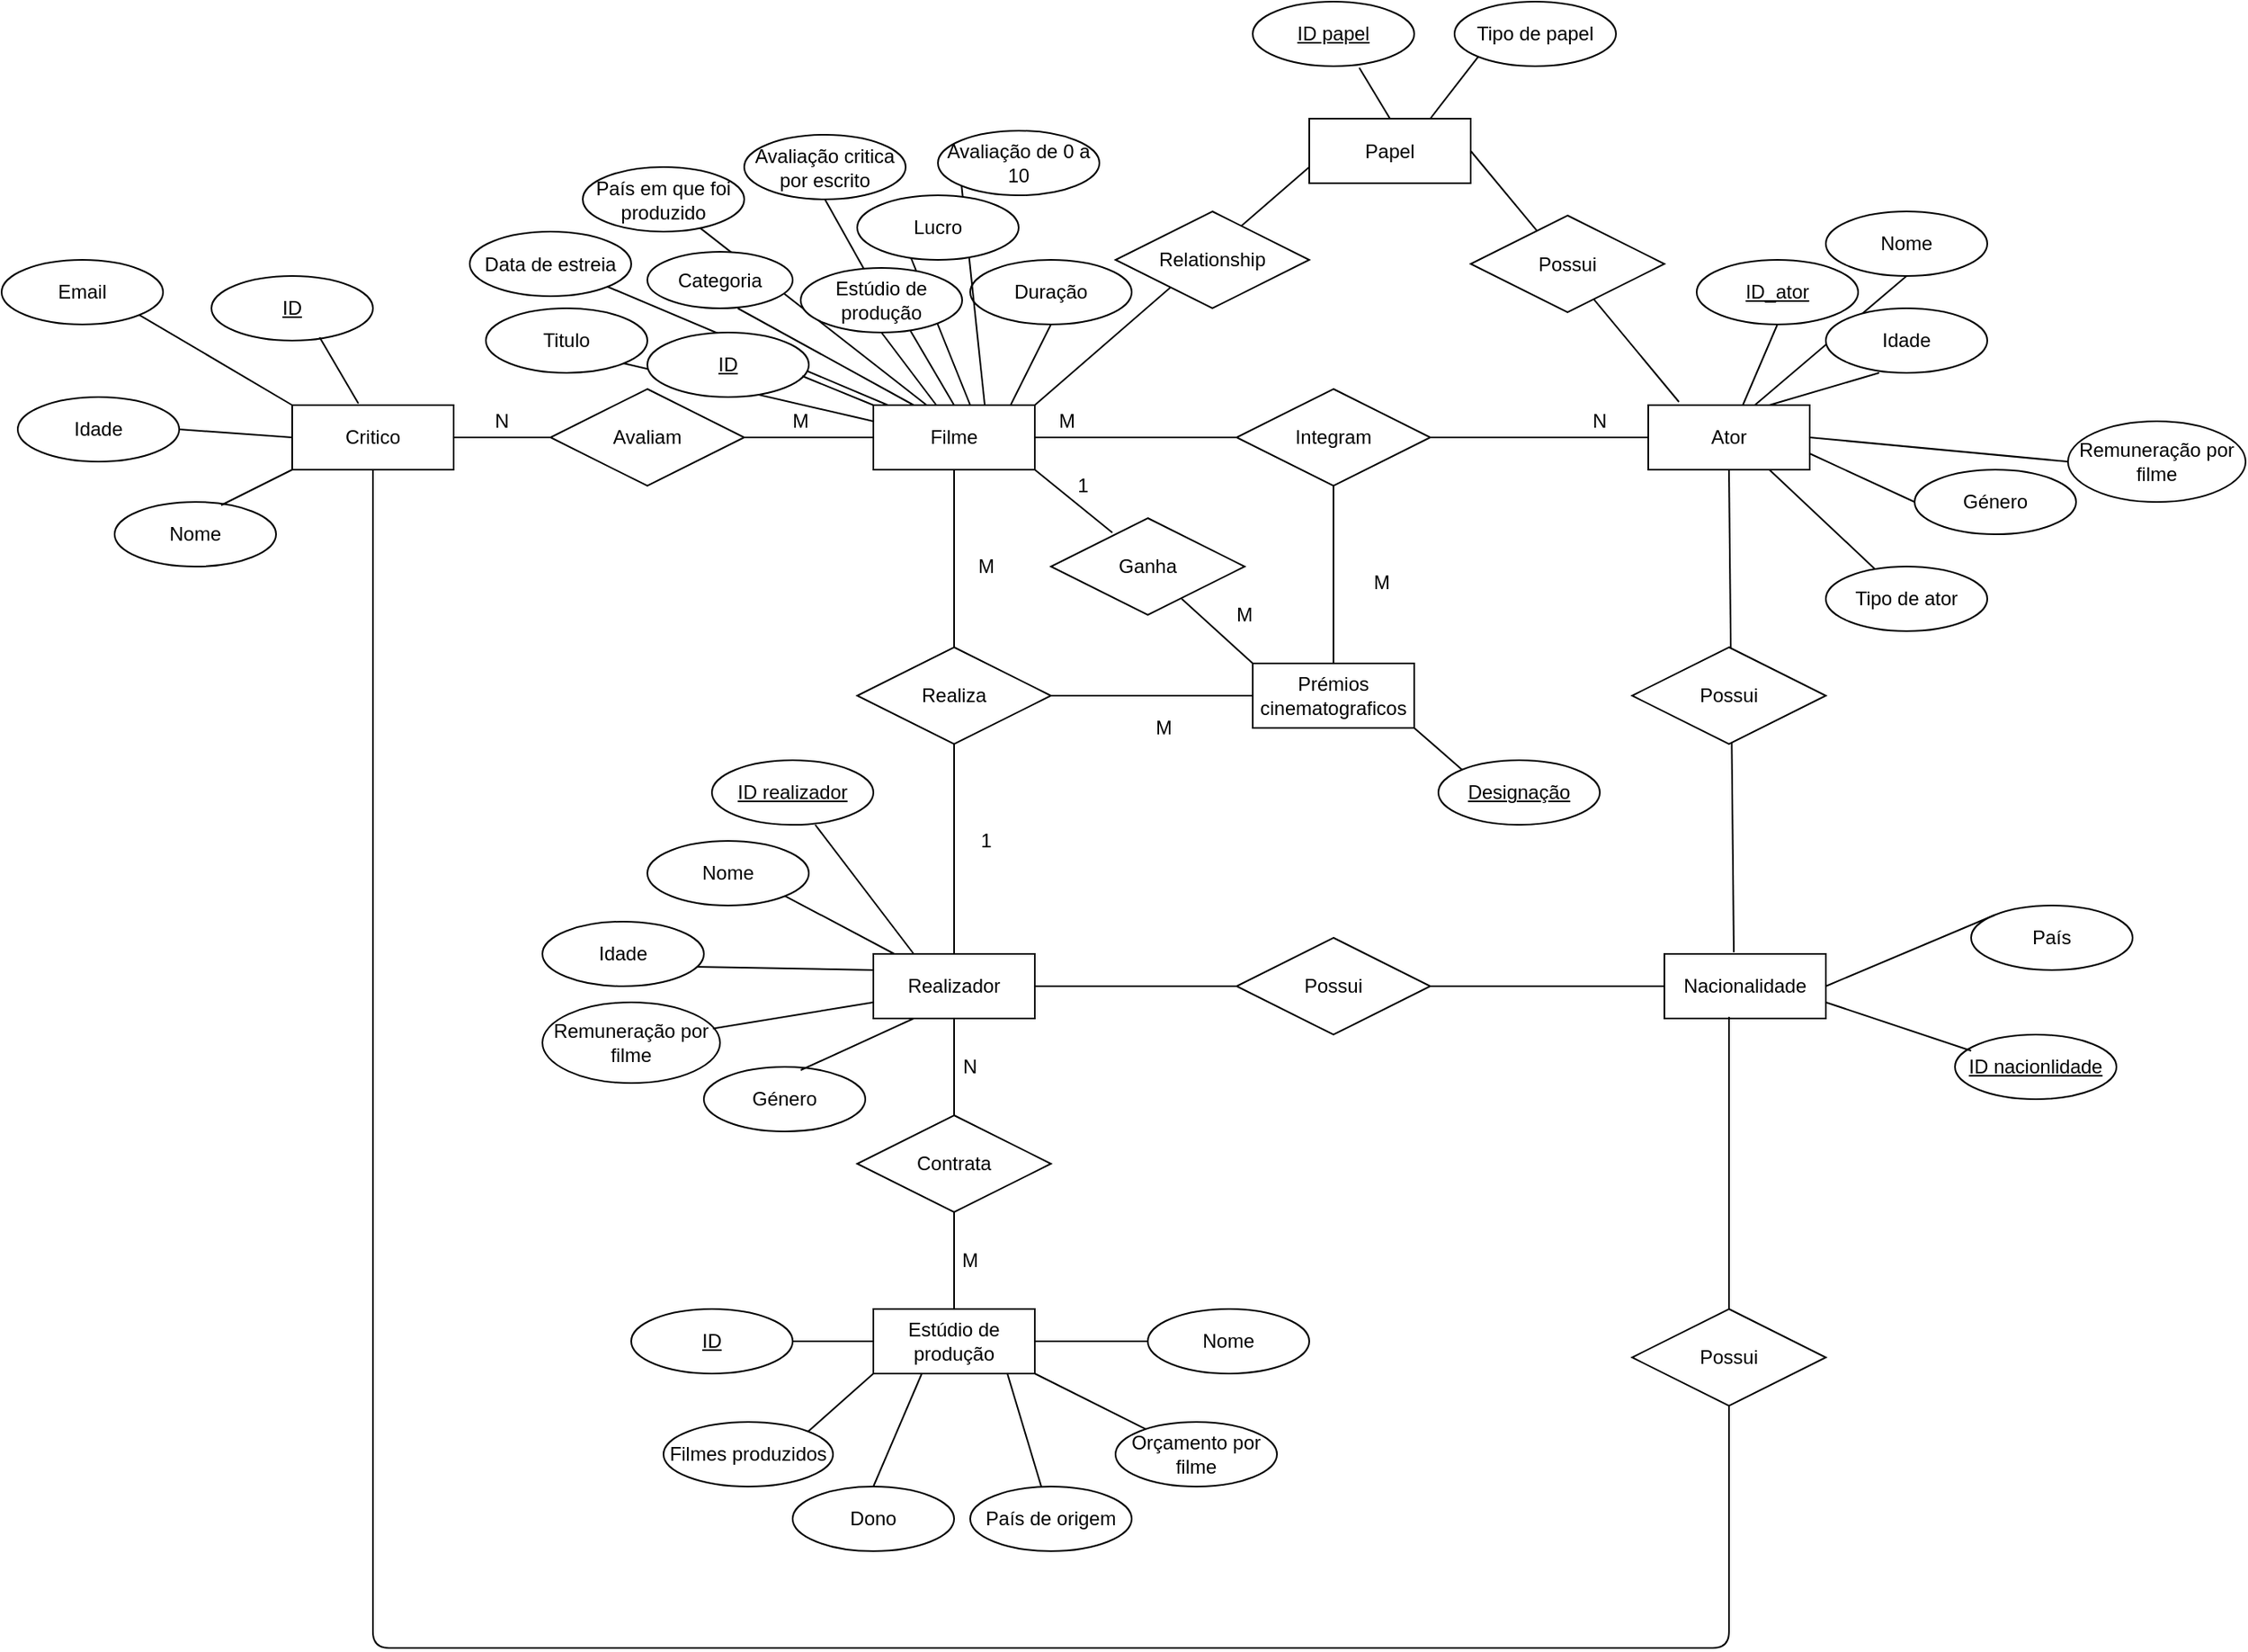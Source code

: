 <mxfile version="14.6.13" type="github">
  <diagram id="R2lEEEUBdFMjLlhIrx00" name="Page-1">
    <mxGraphModel dx="2272" dy="762" grid="1" gridSize="10" guides="1" tooltips="1" connect="1" arrows="1" fold="1" page="1" pageScale="1" pageWidth="850" pageHeight="1100" math="0" shadow="0" extFonts="Permanent Marker^https://fonts.googleapis.com/css?family=Permanent+Marker">
      <root>
        <mxCell id="0" />
        <mxCell id="1" parent="0" />
        <mxCell id="LeojJ_W3fskSIA1dzit3-1" value="Filme" style="whiteSpace=wrap;html=1;align=center;" parent="1" vertex="1">
          <mxGeometry x="420" y="260" width="100" height="40" as="geometry" />
        </mxCell>
        <mxCell id="LeojJ_W3fskSIA1dzit3-2" value="Estúdio de produção" style="whiteSpace=wrap;html=1;align=center;" parent="1" vertex="1">
          <mxGeometry x="420" y="820" width="100" height="40" as="geometry" />
        </mxCell>
        <mxCell id="LeojJ_W3fskSIA1dzit3-3" value="Realizador" style="whiteSpace=wrap;html=1;align=center;" parent="1" vertex="1">
          <mxGeometry x="420" y="600" width="100" height="40" as="geometry" />
        </mxCell>
        <mxCell id="LeojJ_W3fskSIA1dzit3-4" value="Ator" style="whiteSpace=wrap;html=1;align=center;" parent="1" vertex="1">
          <mxGeometry x="900" y="260" width="100" height="40" as="geometry" />
        </mxCell>
        <mxCell id="LeojJ_W3fskSIA1dzit3-5" value="" style="endArrow=none;html=1;exitX=0.33;exitY=0.95;exitDx=0;exitDy=0;startArrow=none;exitPerimeter=0;" parent="1" source="LeojJ_W3fskSIA1dzit3-20" edge="1">
          <mxGeometry width="50" height="50" relative="1" as="geometry">
            <mxPoint x="400" y="410" as="sourcePoint" />
            <mxPoint x="480" y="260" as="targetPoint" />
          </mxGeometry>
        </mxCell>
        <mxCell id="LeojJ_W3fskSIA1dzit3-8" value="" style="endArrow=none;html=1;" parent="1" source="LeojJ_W3fskSIA1dzit3-12" edge="1">
          <mxGeometry width="50" height="50" relative="1" as="geometry">
            <mxPoint x="400" y="410" as="sourcePoint" />
            <mxPoint x="453" y="260" as="targetPoint" />
          </mxGeometry>
        </mxCell>
        <mxCell id="LeojJ_W3fskSIA1dzit3-9" value="" style="endArrow=none;html=1;entryX=0;entryY=0.25;entryDx=0;entryDy=0;exitX=1;exitY=1;exitDx=0;exitDy=0;" parent="1" source="LeojJ_W3fskSIA1dzit3-13" target="LeojJ_W3fskSIA1dzit3-1" edge="1">
          <mxGeometry width="50" height="50" relative="1" as="geometry">
            <mxPoint x="350" y="100" as="sourcePoint" />
            <mxPoint x="450" y="360" as="targetPoint" />
          </mxGeometry>
        </mxCell>
        <mxCell id="LeojJ_W3fskSIA1dzit3-10" value="" style="endArrow=none;html=1;entryX=0.25;entryY=0;entryDx=0;entryDy=0;exitX=0.622;exitY=1;exitDx=0;exitDy=0;exitPerimeter=0;" parent="1" source="LeojJ_W3fskSIA1dzit3-14" target="LeojJ_W3fskSIA1dzit3-1" edge="1">
          <mxGeometry width="50" height="50" relative="1" as="geometry">
            <mxPoint x="374" y="150" as="sourcePoint" />
            <mxPoint x="330" y="260" as="targetPoint" />
          </mxGeometry>
        </mxCell>
        <mxCell id="LeojJ_W3fskSIA1dzit3-12" value="País em que foi produzido" style="ellipse;whiteSpace=wrap;html=1;align=center;" parent="1" vertex="1">
          <mxGeometry x="240" y="112.5" width="100" height="40" as="geometry" />
        </mxCell>
        <mxCell id="LeojJ_W3fskSIA1dzit3-13" value="Titulo" style="ellipse;whiteSpace=wrap;html=1;align=center;" parent="1" vertex="1">
          <mxGeometry x="180" y="200" width="100" height="40" as="geometry" />
        </mxCell>
        <mxCell id="LeojJ_W3fskSIA1dzit3-14" value="Categoria" style="ellipse;whiteSpace=wrap;html=1;align=center;" parent="1" vertex="1">
          <mxGeometry x="280" y="165" width="90" height="35" as="geometry" />
        </mxCell>
        <mxCell id="LeojJ_W3fskSIA1dzit3-15" value="Data de estreia" style="ellipse;whiteSpace=wrap;html=1;align=center;" parent="1" vertex="1">
          <mxGeometry x="170" y="152.5" width="100" height="40" as="geometry" />
        </mxCell>
        <mxCell id="LeojJ_W3fskSIA1dzit3-16" value="Critico" style="whiteSpace=wrap;html=1;align=center;" parent="1" vertex="1">
          <mxGeometry x="60" y="260" width="100" height="40" as="geometry" />
        </mxCell>
        <mxCell id="LeojJ_W3fskSIA1dzit3-23" value="Avaliação de 0 a 10" style="ellipse;whiteSpace=wrap;html=1;align=center;" parent="1" vertex="1">
          <mxGeometry x="460" y="90" width="100" height="40" as="geometry" />
        </mxCell>
        <mxCell id="LeojJ_W3fskSIA1dzit3-24" value="Avaliação critica por escrito" style="ellipse;whiteSpace=wrap;html=1;align=center;" parent="1" vertex="1">
          <mxGeometry x="340" y="92.5" width="100" height="40" as="geometry" />
        </mxCell>
        <mxCell id="LeojJ_W3fskSIA1dzit3-25" value="" style="endArrow=none;html=1;exitX=0.5;exitY=1;exitDx=0;exitDy=0;entryX=0.39;entryY=0;entryDx=0;entryDy=0;entryPerimeter=0;startArrow=none;" parent="1" source="LeojJ_W3fskSIA1dzit3-19" target="LeojJ_W3fskSIA1dzit3-1" edge="1">
          <mxGeometry width="50" height="50" relative="1" as="geometry">
            <mxPoint x="400" y="390" as="sourcePoint" />
            <mxPoint x="470" y="259" as="targetPoint" />
          </mxGeometry>
        </mxCell>
        <mxCell id="LeojJ_W3fskSIA1dzit3-35" value="" style="endArrow=none;html=1;entryX=0.5;entryY=1;entryDx=0;entryDy=0;exitX=0.5;exitY=0;exitDx=0;exitDy=0;startArrow=none;" parent="1" source="LeojJ_W3fskSIA1dzit3-36" target="LeojJ_W3fskSIA1dzit3-1" edge="1">
          <mxGeometry width="50" height="50" relative="1" as="geometry">
            <mxPoint x="400" y="370" as="sourcePoint" />
            <mxPoint x="450" y="320" as="targetPoint" />
          </mxGeometry>
        </mxCell>
        <mxCell id="LeojJ_W3fskSIA1dzit3-36" value="Realiza" style="shape=rhombus;perimeter=rhombusPerimeter;whiteSpace=wrap;html=1;align=center;" parent="1" vertex="1">
          <mxGeometry x="410" y="410" width="120" height="60" as="geometry" />
        </mxCell>
        <mxCell id="LeojJ_W3fskSIA1dzit3-37" value="" style="endArrow=none;html=1;entryX=0.5;entryY=1;entryDx=0;entryDy=0;exitX=0.5;exitY=0;exitDx=0;exitDy=0;" parent="1" source="LeojJ_W3fskSIA1dzit3-3" target="LeojJ_W3fskSIA1dzit3-36" edge="1">
          <mxGeometry width="50" height="50" relative="1" as="geometry">
            <mxPoint x="410" y="420" as="sourcePoint" />
            <mxPoint x="410" y="300" as="targetPoint" />
          </mxGeometry>
        </mxCell>
        <mxCell id="LeojJ_W3fskSIA1dzit3-38" value="" style="endArrow=none;html=1;entryX=1;entryY=0.5;entryDx=0;entryDy=0;exitX=0;exitY=0.5;exitDx=0;exitDy=0;startArrow=none;" parent="1" source="LeojJ_W3fskSIA1dzit3-39" target="LeojJ_W3fskSIA1dzit3-1" edge="1">
          <mxGeometry width="50" height="50" relative="1" as="geometry">
            <mxPoint x="400" y="370" as="sourcePoint" />
            <mxPoint x="450" y="320" as="targetPoint" />
          </mxGeometry>
        </mxCell>
        <mxCell id="LeojJ_W3fskSIA1dzit3-39" value="Integram" style="shape=rhombus;perimeter=rhombusPerimeter;whiteSpace=wrap;html=1;align=center;" parent="1" vertex="1">
          <mxGeometry x="645" y="250" width="120" height="60" as="geometry" />
        </mxCell>
        <mxCell id="LeojJ_W3fskSIA1dzit3-40" value="" style="endArrow=none;html=1;entryX=1;entryY=0.5;entryDx=0;entryDy=0;exitX=0;exitY=0.5;exitDx=0;exitDy=0;" parent="1" source="LeojJ_W3fskSIA1dzit3-4" target="LeojJ_W3fskSIA1dzit3-39" edge="1">
          <mxGeometry width="50" height="50" relative="1" as="geometry">
            <mxPoint x="680" y="280" as="sourcePoint" />
            <mxPoint x="460" y="280" as="targetPoint" />
          </mxGeometry>
        </mxCell>
        <mxCell id="LeojJ_W3fskSIA1dzit3-42" value="Duração" style="ellipse;whiteSpace=wrap;html=1;align=center;" parent="1" vertex="1">
          <mxGeometry x="480" y="170" width="100" height="40" as="geometry" />
        </mxCell>
        <mxCell id="LeojJ_W3fskSIA1dzit3-43" value="" style="endArrow=none;html=1;entryX=0.85;entryY=0;entryDx=0;entryDy=0;exitX=0.5;exitY=1;exitDx=0;exitDy=0;entryPerimeter=0;" parent="1" source="LeojJ_W3fskSIA1dzit3-42" target="LeojJ_W3fskSIA1dzit3-1" edge="1">
          <mxGeometry width="50" height="50" relative="1" as="geometry">
            <mxPoint x="556" y="230" as="sourcePoint" />
            <mxPoint x="520" y="270" as="targetPoint" />
          </mxGeometry>
        </mxCell>
        <mxCell id="LeojJ_W3fskSIA1dzit3-44" value="" style="endArrow=none;html=1;entryX=0.5;entryY=1;entryDx=0;entryDy=0;exitX=0.5;exitY=0;exitDx=0;exitDy=0;startArrow=none;" parent="1" source="LeojJ_W3fskSIA1dzit3-45" target="LeojJ_W3fskSIA1dzit3-3" edge="1">
          <mxGeometry width="50" height="50" relative="1" as="geometry">
            <mxPoint x="400" y="370" as="sourcePoint" />
            <mxPoint x="450" y="320" as="targetPoint" />
          </mxGeometry>
        </mxCell>
        <mxCell id="LeojJ_W3fskSIA1dzit3-45" value="Contrata" style="shape=rhombus;perimeter=rhombusPerimeter;whiteSpace=wrap;html=1;align=center;" parent="1" vertex="1">
          <mxGeometry x="410" y="700" width="120" height="60" as="geometry" />
        </mxCell>
        <mxCell id="LeojJ_W3fskSIA1dzit3-46" value="" style="endArrow=none;html=1;entryX=0.5;entryY=1;entryDx=0;entryDy=0;exitX=0.5;exitY=0;exitDx=0;exitDy=0;" parent="1" source="LeojJ_W3fskSIA1dzit3-2" target="LeojJ_W3fskSIA1dzit3-45" edge="1">
          <mxGeometry width="50" height="50" relative="1" as="geometry">
            <mxPoint x="370" y="600" as="sourcePoint" />
            <mxPoint x="370" y="480" as="targetPoint" />
          </mxGeometry>
        </mxCell>
        <mxCell id="LeojJ_W3fskSIA1dzit3-50" value="" style="endArrow=none;html=1;entryX=1;entryY=0.75;entryDx=0;entryDy=0;exitX=0;exitY=0.5;exitDx=0;exitDy=0;entryPerimeter=0;" parent="1" source="LeojJ_W3fskSIA1dzit3-57" target="LeojJ_W3fskSIA1dzit3-4" edge="1">
          <mxGeometry width="50" height="50" relative="1" as="geometry">
            <mxPoint x="400" y="370" as="sourcePoint" />
            <mxPoint x="450" y="320" as="targetPoint" />
          </mxGeometry>
        </mxCell>
        <mxCell id="LeojJ_W3fskSIA1dzit3-52" value="" style="endArrow=none;html=1;entryX=1;entryY=0.5;entryDx=0;entryDy=0;exitX=0;exitY=0.5;exitDx=0;exitDy=0;" parent="1" source="LeojJ_W3fskSIA1dzit3-58" target="LeojJ_W3fskSIA1dzit3-4" edge="1">
          <mxGeometry width="50" height="50" relative="1" as="geometry">
            <mxPoint x="400" y="370" as="sourcePoint" />
            <mxPoint x="450" y="320" as="targetPoint" />
          </mxGeometry>
        </mxCell>
        <mxCell id="LeojJ_W3fskSIA1dzit3-55" value="" style="endArrow=none;html=1;entryX=0.75;entryY=0;entryDx=0;entryDy=0;exitX=0.33;exitY=1;exitDx=0;exitDy=0;exitPerimeter=0;" parent="1" source="LeojJ_W3fskSIA1dzit3-61" target="LeojJ_W3fskSIA1dzit3-4" edge="1">
          <mxGeometry width="50" height="50" relative="1" as="geometry">
            <mxPoint x="400" y="370" as="sourcePoint" />
            <mxPoint x="450" y="320" as="targetPoint" />
          </mxGeometry>
        </mxCell>
        <mxCell id="LeojJ_W3fskSIA1dzit3-56" value="" style="endArrow=none;html=1;exitX=0.5;exitY=1;exitDx=0;exitDy=0;" parent="1" source="LeojJ_W3fskSIA1dzit3-62" edge="1">
          <mxGeometry width="50" height="50" relative="1" as="geometry">
            <mxPoint x="670" y="190" as="sourcePoint" />
            <mxPoint x="966" y="260" as="targetPoint" />
          </mxGeometry>
        </mxCell>
        <mxCell id="LeojJ_W3fskSIA1dzit3-57" value="Género" style="ellipse;whiteSpace=wrap;html=1;align=center;" parent="1" vertex="1">
          <mxGeometry x="1065" y="300" width="100" height="40" as="geometry" />
        </mxCell>
        <mxCell id="LeojJ_W3fskSIA1dzit3-58" value="Remuneração por filme" style="ellipse;whiteSpace=wrap;html=1;align=center;" parent="1" vertex="1">
          <mxGeometry x="1160" y="270" width="110" height="50" as="geometry" />
        </mxCell>
        <mxCell id="LeojJ_W3fskSIA1dzit3-61" value="Idade" style="ellipse;whiteSpace=wrap;html=1;align=center;" parent="1" vertex="1">
          <mxGeometry x="1010" y="200" width="100" height="40" as="geometry" />
        </mxCell>
        <mxCell id="LeojJ_W3fskSIA1dzit3-62" value="Nome" style="ellipse;whiteSpace=wrap;html=1;align=center;" parent="1" vertex="1">
          <mxGeometry x="1010" y="140" width="100" height="40" as="geometry" />
        </mxCell>
        <mxCell id="LeojJ_W3fskSIA1dzit3-70" value="" style="endArrow=none;html=1;entryX=0;entryY=0.5;entryDx=0;entryDy=0;startArrow=none;" parent="1" source="LeojJ_W3fskSIA1dzit3-108" target="LeojJ_W3fskSIA1dzit3-1" edge="1">
          <mxGeometry width="50" height="50" relative="1" as="geometry">
            <mxPoint x="160" y="280" as="sourcePoint" />
            <mxPoint x="420" y="300" as="targetPoint" />
          </mxGeometry>
        </mxCell>
        <mxCell id="LeojJ_W3fskSIA1dzit3-78" value="" style="endArrow=none;html=1;entryX=0;entryY=0.5;entryDx=0;entryDy=0;exitX=1;exitY=0.5;exitDx=0;exitDy=0;" parent="1" source="LeojJ_W3fskSIA1dzit3-83" target="LeojJ_W3fskSIA1dzit3-16" edge="1">
          <mxGeometry width="50" height="50" relative="1" as="geometry">
            <mxPoint x="700" y="630" as="sourcePoint" />
            <mxPoint x="410" y="400" as="targetPoint" />
          </mxGeometry>
        </mxCell>
        <mxCell id="LeojJ_W3fskSIA1dzit3-83" value="Idade" style="ellipse;whiteSpace=wrap;html=1;align=center;" parent="1" vertex="1">
          <mxGeometry x="-110" y="255" width="100" height="40" as="geometry" />
        </mxCell>
        <mxCell id="LeojJ_W3fskSIA1dzit3-84" value="Nome" style="ellipse;whiteSpace=wrap;html=1;align=center;" parent="1" vertex="1">
          <mxGeometry x="-50" y="320" width="100" height="40" as="geometry" />
        </mxCell>
        <mxCell id="LeojJ_W3fskSIA1dzit3-93" value="Prémios cinematograficos" style="whiteSpace=wrap;html=1;align=center;" parent="1" vertex="1">
          <mxGeometry x="655" y="420" width="100" height="40" as="geometry" />
        </mxCell>
        <mxCell id="LeojJ_W3fskSIA1dzit3-95" value="" style="endArrow=none;html=1;entryX=0;entryY=1;entryDx=0;entryDy=0;exitX=0.66;exitY=0.05;exitDx=0;exitDy=0;exitPerimeter=0;" parent="1" source="LeojJ_W3fskSIA1dzit3-84" target="LeojJ_W3fskSIA1dzit3-16" edge="1">
          <mxGeometry width="50" height="50" relative="1" as="geometry">
            <mxPoint x="540" y="650" as="sourcePoint" />
            <mxPoint x="590" y="600" as="targetPoint" />
          </mxGeometry>
        </mxCell>
        <mxCell id="LeojJ_W3fskSIA1dzit3-96" style="edgeStyle=orthogonalEdgeStyle;rounded=0;orthogonalLoop=1;jettySize=auto;html=1;exitX=0.5;exitY=1;exitDx=0;exitDy=0;" parent="1" source="LeojJ_W3fskSIA1dzit3-93" target="LeojJ_W3fskSIA1dzit3-93" edge="1">
          <mxGeometry relative="1" as="geometry" />
        </mxCell>
        <mxCell id="LeojJ_W3fskSIA1dzit3-98" value="" style="endArrow=none;html=1;entryX=1;entryY=1;entryDx=0;entryDy=0;exitX=0.317;exitY=0.15;exitDx=0;exitDy=0;startArrow=none;exitPerimeter=0;" parent="1" source="LeojJ_W3fskSIA1dzit3-101" target="LeojJ_W3fskSIA1dzit3-1" edge="1">
          <mxGeometry width="50" height="50" relative="1" as="geometry">
            <mxPoint x="540" y="650" as="sourcePoint" />
            <mxPoint x="590" y="600" as="targetPoint" />
          </mxGeometry>
        </mxCell>
        <mxCell id="LeojJ_W3fskSIA1dzit3-99" value="" style="endArrow=none;html=1;entryX=1;entryY=0.5;entryDx=0;entryDy=0;exitX=0;exitY=0.5;exitDx=0;exitDy=0;" parent="1" source="LeojJ_W3fskSIA1dzit3-93" target="LeojJ_W3fskSIA1dzit3-36" edge="1">
          <mxGeometry width="50" height="50" relative="1" as="geometry">
            <mxPoint x="540" y="650" as="sourcePoint" />
            <mxPoint x="590" y="600" as="targetPoint" />
          </mxGeometry>
        </mxCell>
        <mxCell id="LeojJ_W3fskSIA1dzit3-107" value="" style="endArrow=none;html=1;entryX=1;entryY=1;entryDx=0;entryDy=0;exitX=0;exitY=0;exitDx=0;exitDy=0;" parent="1" source="LeojJ_W3fskSIA1dzit3-111" target="LeojJ_W3fskSIA1dzit3-93" edge="1">
          <mxGeometry width="50" height="50" relative="1" as="geometry">
            <mxPoint x="540" y="650" as="sourcePoint" />
            <mxPoint x="590" y="600" as="targetPoint" />
          </mxGeometry>
        </mxCell>
        <mxCell id="LeojJ_W3fskSIA1dzit3-111" value="&lt;u&gt;Designação&lt;/u&gt;" style="ellipse;whiteSpace=wrap;html=1;align=center;" parent="1" vertex="1">
          <mxGeometry x="770" y="480" width="100" height="40" as="geometry" />
        </mxCell>
        <mxCell id="LeojJ_W3fskSIA1dzit3-112" value="" style="endArrow=none;html=1;exitX=0.5;exitY=0;exitDx=0;exitDy=0;entryX=0.3;entryY=1;entryDx=0;entryDy=0;entryPerimeter=0;" parent="1" source="LeojJ_W3fskSIA1dzit3-115" target="LeojJ_W3fskSIA1dzit3-2" edge="1">
          <mxGeometry width="50" height="50" relative="1" as="geometry">
            <mxPoint x="540" y="750" as="sourcePoint" />
            <mxPoint x="590" y="700" as="targetPoint" />
          </mxGeometry>
        </mxCell>
        <mxCell id="LeojJ_W3fskSIA1dzit3-113" value="" style="endArrow=none;html=1;exitX=0.83;exitY=1;exitDx=0;exitDy=0;exitPerimeter=0;" parent="1" source="LeojJ_W3fskSIA1dzit3-2" target="LeojJ_W3fskSIA1dzit3-114" edge="1">
          <mxGeometry width="50" height="50" relative="1" as="geometry">
            <mxPoint x="540" y="750" as="sourcePoint" />
            <mxPoint x="590" y="700" as="targetPoint" />
          </mxGeometry>
        </mxCell>
        <mxCell id="LeojJ_W3fskSIA1dzit3-114" value="País de origem" style="ellipse;whiteSpace=wrap;html=1;align=center;" parent="1" vertex="1">
          <mxGeometry x="480" y="930" width="100" height="40" as="geometry" />
        </mxCell>
        <mxCell id="LeojJ_W3fskSIA1dzit3-115" value="Dono" style="ellipse;whiteSpace=wrap;html=1;align=center;" parent="1" vertex="1">
          <mxGeometry x="370" y="930" width="100" height="40" as="geometry" />
        </mxCell>
        <mxCell id="LeojJ_W3fskSIA1dzit3-117" value="Orçamento por filme" style="ellipse;whiteSpace=wrap;html=1;align=center;" parent="1" vertex="1">
          <mxGeometry x="570" y="890" width="100" height="40" as="geometry" />
        </mxCell>
        <mxCell id="LeojJ_W3fskSIA1dzit3-118" value="" style="endArrow=none;html=1;exitX=1;exitY=1;exitDx=0;exitDy=0;" parent="1" source="LeojJ_W3fskSIA1dzit3-2" target="LeojJ_W3fskSIA1dzit3-117" edge="1">
          <mxGeometry width="50" height="50" relative="1" as="geometry">
            <mxPoint x="540" y="750" as="sourcePoint" />
            <mxPoint x="590" y="830" as="targetPoint" />
          </mxGeometry>
        </mxCell>
        <mxCell id="LeojJ_W3fskSIA1dzit3-120" value="" style="endArrow=none;html=1;exitX=1;exitY=0.5;exitDx=0;exitDy=0;" parent="1" source="LeojJ_W3fskSIA1dzit3-2" target="LeojJ_W3fskSIA1dzit3-121" edge="1">
          <mxGeometry width="50" height="50" relative="1" as="geometry">
            <mxPoint x="540" y="640" as="sourcePoint" />
            <mxPoint x="590" y="590" as="targetPoint" />
          </mxGeometry>
        </mxCell>
        <mxCell id="LeojJ_W3fskSIA1dzit3-121" value="Nome" style="ellipse;whiteSpace=wrap;html=1;align=center;" parent="1" vertex="1">
          <mxGeometry x="590" y="820" width="100" height="40" as="geometry" />
        </mxCell>
        <mxCell id="LeojJ_W3fskSIA1dzit3-122" value="Filmes produzidos" style="ellipse;whiteSpace=wrap;html=1;align=center;" parent="1" vertex="1">
          <mxGeometry x="290" y="890" width="105" height="40" as="geometry" />
        </mxCell>
        <mxCell id="LeojJ_W3fskSIA1dzit3-123" value="" style="endArrow=none;html=1;entryX=0;entryY=1;entryDx=0;entryDy=0;exitX=1;exitY=0;exitDx=0;exitDy=0;" parent="1" source="LeojJ_W3fskSIA1dzit3-122" target="LeojJ_W3fskSIA1dzit3-2" edge="1">
          <mxGeometry width="50" height="50" relative="1" as="geometry">
            <mxPoint x="540" y="640" as="sourcePoint" />
            <mxPoint x="590" y="590" as="targetPoint" />
          </mxGeometry>
        </mxCell>
        <mxCell id="LeojJ_W3fskSIA1dzit3-125" value="Género" style="ellipse;whiteSpace=wrap;html=1;align=center;" parent="1" vertex="1">
          <mxGeometry x="315" y="670" width="100" height="40" as="geometry" />
        </mxCell>
        <mxCell id="LeojJ_W3fskSIA1dzit3-126" value="Remuneração por filme" style="ellipse;whiteSpace=wrap;html=1;align=center;" parent="1" vertex="1">
          <mxGeometry x="215" y="630" width="110" height="50" as="geometry" />
        </mxCell>
        <mxCell id="LeojJ_W3fskSIA1dzit3-128" value="Idade" style="ellipse;whiteSpace=wrap;html=1;align=center;" parent="1" vertex="1">
          <mxGeometry x="215" y="580" width="100" height="40" as="geometry" />
        </mxCell>
        <mxCell id="LeojJ_W3fskSIA1dzit3-129" value="Nome" style="ellipse;whiteSpace=wrap;html=1;align=center;" parent="1" vertex="1">
          <mxGeometry x="280" y="530" width="100" height="40" as="geometry" />
        </mxCell>
        <mxCell id="LeojJ_W3fskSIA1dzit3-130" value="" style="endArrow=none;html=1;entryX=0.25;entryY=1;entryDx=0;entryDy=0;exitX=0.6;exitY=0.05;exitDx=0;exitDy=0;exitPerimeter=0;" parent="1" source="LeojJ_W3fskSIA1dzit3-125" target="LeojJ_W3fskSIA1dzit3-3" edge="1">
          <mxGeometry width="50" height="50" relative="1" as="geometry">
            <mxPoint x="540" y="630" as="sourcePoint" />
            <mxPoint x="590" y="580" as="targetPoint" />
          </mxGeometry>
        </mxCell>
        <mxCell id="LeojJ_W3fskSIA1dzit3-131" value="" style="endArrow=none;html=1;entryX=0;entryY=0.75;entryDx=0;entryDy=0;exitX=0.96;exitY=0.325;exitDx=0;exitDy=0;exitPerimeter=0;" parent="1" source="LeojJ_W3fskSIA1dzit3-126" target="LeojJ_W3fskSIA1dzit3-3" edge="1">
          <mxGeometry width="50" height="50" relative="1" as="geometry">
            <mxPoint x="340" y="640" as="sourcePoint" />
            <mxPoint x="590" y="580" as="targetPoint" />
          </mxGeometry>
        </mxCell>
        <mxCell id="LeojJ_W3fskSIA1dzit3-133" value="" style="endArrow=none;html=1;entryX=0.96;entryY=0.7;entryDx=0;entryDy=0;exitX=0;exitY=0.25;exitDx=0;exitDy=0;entryPerimeter=0;" parent="1" source="LeojJ_W3fskSIA1dzit3-3" target="LeojJ_W3fskSIA1dzit3-128" edge="1">
          <mxGeometry width="50" height="50" relative="1" as="geometry">
            <mxPoint x="540" y="630" as="sourcePoint" />
            <mxPoint x="590" y="580" as="targetPoint" />
          </mxGeometry>
        </mxCell>
        <mxCell id="LeojJ_W3fskSIA1dzit3-134" value="" style="endArrow=none;html=1;entryX=1;entryY=1;entryDx=0;entryDy=0;exitX=0.13;exitY=0;exitDx=0;exitDy=0;exitPerimeter=0;" parent="1" source="LeojJ_W3fskSIA1dzit3-3" target="LeojJ_W3fskSIA1dzit3-129" edge="1">
          <mxGeometry width="50" height="50" relative="1" as="geometry">
            <mxPoint x="540" y="630" as="sourcePoint" />
            <mxPoint x="590" y="580" as="targetPoint" />
          </mxGeometry>
        </mxCell>
        <mxCell id="LeojJ_W3fskSIA1dzit3-135" value="" style="endArrow=none;html=1;exitX=1;exitY=1;exitDx=0;exitDy=0;" parent="1" source="LeojJ_W3fskSIA1dzit3-15" edge="1">
          <mxGeometry width="50" height="50" relative="1" as="geometry">
            <mxPoint x="260" y="180" as="sourcePoint" />
            <mxPoint x="429" y="260" as="targetPoint" />
          </mxGeometry>
        </mxCell>
        <mxCell id="LeojJ_W3fskSIA1dzit3-108" value="Avaliam" style="shape=rhombus;perimeter=rhombusPerimeter;whiteSpace=wrap;html=1;align=center;" parent="1" vertex="1">
          <mxGeometry x="220" y="250" width="120" height="60" as="geometry" />
        </mxCell>
        <mxCell id="LeojJ_W3fskSIA1dzit3-137" value="" style="endArrow=none;html=1;entryX=0;entryY=0.5;entryDx=0;entryDy=0;" parent="1" target="LeojJ_W3fskSIA1dzit3-108" edge="1">
          <mxGeometry width="50" height="50" relative="1" as="geometry">
            <mxPoint x="160" y="280" as="sourcePoint" />
            <mxPoint x="420" y="280" as="targetPoint" />
          </mxGeometry>
        </mxCell>
        <mxCell id="LeojJ_W3fskSIA1dzit3-138" value="1" style="text;html=1;strokeColor=none;fillColor=none;align=center;verticalAlign=middle;whiteSpace=wrap;rounded=0;" parent="1" vertex="1">
          <mxGeometry x="470" y="520" width="40" height="20" as="geometry" />
        </mxCell>
        <mxCell id="LeojJ_W3fskSIA1dzit3-139" value="M" style="text;html=1;strokeColor=none;fillColor=none;align=center;verticalAlign=middle;whiteSpace=wrap;rounded=0;" parent="1" vertex="1">
          <mxGeometry x="470" y="350" width="40" height="20" as="geometry" />
        </mxCell>
        <mxCell id="LeojJ_W3fskSIA1dzit3-140" value="M" style="text;html=1;strokeColor=none;fillColor=none;align=center;verticalAlign=middle;whiteSpace=wrap;rounded=0;" parent="1" vertex="1">
          <mxGeometry x="580" y="450" width="40" height="20" as="geometry" />
        </mxCell>
        <mxCell id="LeojJ_W3fskSIA1dzit3-142" value="M" style="text;html=1;strokeColor=none;fillColor=none;align=center;verticalAlign=middle;whiteSpace=wrap;rounded=0;" parent="1" vertex="1">
          <mxGeometry x="630" y="380" width="40" height="20" as="geometry" />
        </mxCell>
        <mxCell id="LeojJ_W3fskSIA1dzit3-143" value="M" style="text;html=1;strokeColor=none;fillColor=none;align=center;verticalAlign=middle;whiteSpace=wrap;rounded=0;" parent="1" vertex="1">
          <mxGeometry x="460" y="780" width="40" height="20" as="geometry" />
        </mxCell>
        <mxCell id="LeojJ_W3fskSIA1dzit3-144" value="M" style="text;html=1;strokeColor=none;fillColor=none;align=center;verticalAlign=middle;whiteSpace=wrap;rounded=0;" parent="1" vertex="1">
          <mxGeometry x="520" y="260" width="40" height="20" as="geometry" />
        </mxCell>
        <mxCell id="LeojJ_W3fskSIA1dzit3-146" value="N" style="text;html=1;strokeColor=none;fillColor=none;align=center;verticalAlign=middle;whiteSpace=wrap;rounded=0;" parent="1" vertex="1">
          <mxGeometry x="850" y="260" width="40" height="20" as="geometry" />
        </mxCell>
        <mxCell id="LeojJ_W3fskSIA1dzit3-148" value="N" style="text;html=1;strokeColor=none;fillColor=none;align=center;verticalAlign=middle;whiteSpace=wrap;rounded=0;" parent="1" vertex="1">
          <mxGeometry x="460" y="660" width="40" height="20" as="geometry" />
        </mxCell>
        <mxCell id="LeojJ_W3fskSIA1dzit3-152" value="M" style="text;html=1;strokeColor=none;fillColor=none;align=center;verticalAlign=middle;whiteSpace=wrap;rounded=0;" parent="1" vertex="1">
          <mxGeometry x="355" y="260" width="40" height="20" as="geometry" />
        </mxCell>
        <mxCell id="LeojJ_W3fskSIA1dzit3-154" value="M" style="text;html=1;strokeColor=none;fillColor=none;align=center;verticalAlign=middle;whiteSpace=wrap;rounded=0;" parent="1" vertex="1">
          <mxGeometry x="715" y="360" width="40" height="20" as="geometry" />
        </mxCell>
        <mxCell id="LeojJ_W3fskSIA1dzit3-156" value="N" style="text;html=1;strokeColor=none;fillColor=none;align=center;verticalAlign=middle;whiteSpace=wrap;rounded=0;" parent="1" vertex="1">
          <mxGeometry x="170" y="260" width="40" height="20" as="geometry" />
        </mxCell>
        <mxCell id="LeojJ_W3fskSIA1dzit3-157" value="1" style="text;html=1;strokeColor=none;fillColor=none;align=center;verticalAlign=middle;whiteSpace=wrap;rounded=0;" parent="1" vertex="1">
          <mxGeometry x="530" y="300" width="40" height="20" as="geometry" />
        </mxCell>
        <mxCell id="LeojJ_W3fskSIA1dzit3-158" style="edgeStyle=orthogonalEdgeStyle;rounded=0;orthogonalLoop=1;jettySize=auto;html=1;exitX=0.5;exitY=1;exitDx=0;exitDy=0;" parent="1" source="LeojJ_W3fskSIA1dzit3-143" target="LeojJ_W3fskSIA1dzit3-143" edge="1">
          <mxGeometry relative="1" as="geometry" />
        </mxCell>
        <mxCell id="LeojJ_W3fskSIA1dzit3-159" value="Email" style="ellipse;whiteSpace=wrap;html=1;align=center;" parent="1" vertex="1">
          <mxGeometry x="-120" y="170" width="100" height="40" as="geometry" />
        </mxCell>
        <mxCell id="LeojJ_W3fskSIA1dzit3-160" value="" style="endArrow=none;html=1;entryX=1;entryY=1;entryDx=0;entryDy=0;exitX=0;exitY=0;exitDx=0;exitDy=0;" parent="1" source="LeojJ_W3fskSIA1dzit3-16" target="LeojJ_W3fskSIA1dzit3-159" edge="1">
          <mxGeometry width="50" height="50" relative="1" as="geometry">
            <mxPoint x="540" y="420" as="sourcePoint" />
            <mxPoint x="590" y="370" as="targetPoint" />
          </mxGeometry>
        </mxCell>
        <mxCell id="LeojJ_W3fskSIA1dzit3-161" value="" style="endArrow=none;html=1;exitX=0.5;exitY=1;exitDx=0;exitDy=0;" parent="1" source="LeojJ_W3fskSIA1dzit3-162" target="LeojJ_W3fskSIA1dzit3-4" edge="1">
          <mxGeometry width="50" height="50" relative="1" as="geometry">
            <mxPoint x="910" y="140" as="sourcePoint" />
            <mxPoint x="590" y="370" as="targetPoint" />
          </mxGeometry>
        </mxCell>
        <mxCell id="LeojJ_W3fskSIA1dzit3-162" value="&lt;u&gt;ID_ator&lt;/u&gt;" style="ellipse;whiteSpace=wrap;html=1;align=center;" parent="1" vertex="1">
          <mxGeometry x="930" y="170" width="100" height="40" as="geometry" />
        </mxCell>
        <mxCell id="LeojJ_W3fskSIA1dzit3-163" value="&lt;u&gt;ID realizador&lt;/u&gt;" style="ellipse;whiteSpace=wrap;html=1;align=center;" parent="1" vertex="1">
          <mxGeometry x="320" y="480" width="100" height="40" as="geometry" />
        </mxCell>
        <mxCell id="LeojJ_W3fskSIA1dzit3-164" value="" style="endArrow=none;html=1;entryX=0.64;entryY=1;entryDx=0;entryDy=0;entryPerimeter=0;exitX=0.25;exitY=0;exitDx=0;exitDy=0;" parent="1" source="LeojJ_W3fskSIA1dzit3-3" target="LeojJ_W3fskSIA1dzit3-163" edge="1">
          <mxGeometry width="50" height="50" relative="1" as="geometry">
            <mxPoint x="540" y="520" as="sourcePoint" />
            <mxPoint x="590" y="470" as="targetPoint" />
          </mxGeometry>
        </mxCell>
        <mxCell id="LeojJ_W3fskSIA1dzit3-165" value="&lt;u&gt;ID&lt;/u&gt;" style="ellipse;whiteSpace=wrap;html=1;align=center;" parent="1" vertex="1">
          <mxGeometry x="270" y="820" width="100" height="40" as="geometry" />
        </mxCell>
        <mxCell id="LeojJ_W3fskSIA1dzit3-166" value="" style="endArrow=none;html=1;entryX=0;entryY=0.5;entryDx=0;entryDy=0;exitX=1;exitY=0.5;exitDx=0;exitDy=0;" parent="1" source="LeojJ_W3fskSIA1dzit3-165" target="LeojJ_W3fskSIA1dzit3-2" edge="1">
          <mxGeometry width="50" height="50" relative="1" as="geometry">
            <mxPoint x="540" y="620" as="sourcePoint" />
            <mxPoint x="590" y="570" as="targetPoint" />
          </mxGeometry>
        </mxCell>
        <mxCell id="LeojJ_W3fskSIA1dzit3-167" value="&lt;u&gt;ID&lt;/u&gt;" style="ellipse;whiteSpace=wrap;html=1;align=center;" parent="1" vertex="1">
          <mxGeometry x="280" y="215" width="100" height="40" as="geometry" />
        </mxCell>
        <mxCell id="LeojJ_W3fskSIA1dzit3-168" value="" style="endArrow=none;html=1;entryX=0.96;entryY=0.675;entryDx=0;entryDy=0;entryPerimeter=0;" parent="1" target="LeojJ_W3fskSIA1dzit3-167" edge="1">
          <mxGeometry width="50" height="50" relative="1" as="geometry">
            <mxPoint x="420" y="260" as="sourcePoint" />
            <mxPoint x="590" y="370" as="targetPoint" />
          </mxGeometry>
        </mxCell>
        <mxCell id="LeojJ_W3fskSIA1dzit3-169" value="" style="endArrow=none;html=1;exitX=0;exitY=1;exitDx=0;exitDy=0;" parent="1" source="LeojJ_W3fskSIA1dzit3-23" edge="1">
          <mxGeometry width="50" height="50" relative="1" as="geometry">
            <mxPoint x="544.645" y="124.142" as="sourcePoint" />
            <mxPoint x="489" y="260" as="targetPoint" />
          </mxGeometry>
        </mxCell>
        <mxCell id="LeojJ_W3fskSIA1dzit3-171" value="&lt;u&gt;ID&lt;/u&gt;" style="ellipse;whiteSpace=wrap;html=1;align=center;" parent="1" vertex="1">
          <mxGeometry x="10" y="180" width="100" height="40" as="geometry" />
        </mxCell>
        <mxCell id="LeojJ_W3fskSIA1dzit3-173" value="" style="endArrow=none;html=1;entryX=0.67;entryY=0.95;entryDx=0;entryDy=0;entryPerimeter=0;exitX=0.41;exitY=-0.025;exitDx=0;exitDy=0;exitPerimeter=0;" parent="1" source="LeojJ_W3fskSIA1dzit3-16" target="LeojJ_W3fskSIA1dzit3-171" edge="1">
          <mxGeometry width="50" height="50" relative="1" as="geometry">
            <mxPoint x="540" y="420" as="sourcePoint" />
            <mxPoint x="590" y="370" as="targetPoint" />
          </mxGeometry>
        </mxCell>
        <mxCell id="LeojJ_W3fskSIA1dzit3-20" value="Lucro" style="ellipse;whiteSpace=wrap;html=1;align=center;" parent="1" vertex="1">
          <mxGeometry x="410" y="130" width="100" height="40" as="geometry" />
        </mxCell>
        <mxCell id="LeojJ_W3fskSIA1dzit3-174" value="" style="endArrow=none;html=1;exitX=0.68;exitY=0.975;exitDx=0;exitDy=0;startArrow=none;exitPerimeter=0;" parent="1" source="LeojJ_W3fskSIA1dzit3-19" edge="1">
          <mxGeometry width="50" height="50" relative="1" as="geometry">
            <mxPoint x="517.503" y="79.975" as="sourcePoint" />
            <mxPoint x="470" y="260" as="targetPoint" />
          </mxGeometry>
        </mxCell>
        <mxCell id="VHC6Lv-VFxz-tgQs4zdL-1" value="" style="endArrow=none;html=1;entryX=0.5;entryY=1;entryDx=0;entryDy=0;exitX=0.5;exitY=0;exitDx=0;exitDy=0;" parent="1" source="LeojJ_W3fskSIA1dzit3-93" target="LeojJ_W3fskSIA1dzit3-39" edge="1">
          <mxGeometry width="50" height="50" relative="1" as="geometry">
            <mxPoint x="590" y="420" as="sourcePoint" />
            <mxPoint x="640" y="370" as="targetPoint" />
          </mxGeometry>
        </mxCell>
        <mxCell id="VHC6Lv-VFxz-tgQs4zdL-3" value="ID papel" style="ellipse;whiteSpace=wrap;html=1;align=center;fontStyle=4" parent="1" vertex="1">
          <mxGeometry x="655" y="10" width="100" height="40" as="geometry" />
        </mxCell>
        <mxCell id="VHC6Lv-VFxz-tgQs4zdL-4" value="Nacionalidade" style="whiteSpace=wrap;html=1;align=center;" parent="1" vertex="1">
          <mxGeometry x="910" y="600" width="100" height="40" as="geometry" />
        </mxCell>
        <mxCell id="VHC6Lv-VFxz-tgQs4zdL-9" value="Papel" style="whiteSpace=wrap;html=1;align=center;" parent="1" vertex="1">
          <mxGeometry x="690" y="82.5" width="100" height="40" as="geometry" />
        </mxCell>
        <mxCell id="LeojJ_W3fskSIA1dzit3-101" value="Ganha" style="shape=rhombus;perimeter=rhombusPerimeter;whiteSpace=wrap;html=1;align=center;" parent="1" vertex="1">
          <mxGeometry x="530" y="330" width="120" height="60" as="geometry" />
        </mxCell>
        <mxCell id="VHC6Lv-VFxz-tgQs4zdL-15" value="" style="endArrow=none;html=1;exitX=0;exitY=0;exitDx=0;exitDy=0;entryX=0.675;entryY=0.833;entryDx=0;entryDy=0;entryPerimeter=0;" parent="1" source="LeojJ_W3fskSIA1dzit3-93" target="LeojJ_W3fskSIA1dzit3-101" edge="1">
          <mxGeometry width="50" height="50" relative="1" as="geometry">
            <mxPoint x="860" y="560" as="sourcePoint" />
            <mxPoint x="600" y="380" as="targetPoint" />
          </mxGeometry>
        </mxCell>
        <mxCell id="VHC6Lv-VFxz-tgQs4zdL-21" value="" style="endArrow=none;html=1;entryX=0.66;entryY=1.025;entryDx=0;entryDy=0;exitX=0.5;exitY=0;exitDx=0;exitDy=0;entryPerimeter=0;" parent="1" source="VHC6Lv-VFxz-tgQs4zdL-9" target="VHC6Lv-VFxz-tgQs4zdL-3" edge="1">
          <mxGeometry width="50" height="50" relative="1" as="geometry">
            <mxPoint x="550" y="420" as="sourcePoint" />
            <mxPoint x="600" y="370" as="targetPoint" />
          </mxGeometry>
        </mxCell>
        <mxCell id="VHC6Lv-VFxz-tgQs4zdL-22" value="ID nacionlidade" style="ellipse;whiteSpace=wrap;html=1;align=center;fontStyle=4" parent="1" vertex="1">
          <mxGeometry x="1090" y="650" width="100" height="40" as="geometry" />
        </mxCell>
        <mxCell id="VHC6Lv-VFxz-tgQs4zdL-23" value="País" style="ellipse;whiteSpace=wrap;html=1;align=center;" parent="1" vertex="1">
          <mxGeometry x="1100" y="570" width="100" height="40" as="geometry" />
        </mxCell>
        <mxCell id="VHC6Lv-VFxz-tgQs4zdL-24" value="" style="endArrow=none;html=1;entryX=1;entryY=0.5;entryDx=0;entryDy=0;exitX=0;exitY=0;exitDx=0;exitDy=0;" parent="1" source="VHC6Lv-VFxz-tgQs4zdL-23" target="VHC6Lv-VFxz-tgQs4zdL-4" edge="1">
          <mxGeometry width="50" height="50" relative="1" as="geometry">
            <mxPoint x="550" y="620" as="sourcePoint" />
            <mxPoint x="600" y="570" as="targetPoint" />
          </mxGeometry>
        </mxCell>
        <mxCell id="VHC6Lv-VFxz-tgQs4zdL-25" value="" style="endArrow=none;html=1;entryX=1;entryY=0.75;entryDx=0;entryDy=0;" parent="1" target="VHC6Lv-VFxz-tgQs4zdL-4" edge="1">
          <mxGeometry width="50" height="50" relative="1" as="geometry">
            <mxPoint x="1100" y="660" as="sourcePoint" />
            <mxPoint x="600" y="570" as="targetPoint" />
          </mxGeometry>
        </mxCell>
        <mxCell id="VHC6Lv-VFxz-tgQs4zdL-26" value="" style="endArrow=none;html=1;exitX=0.75;exitY=1;exitDx=0;exitDy=0;" parent="1" source="LeojJ_W3fskSIA1dzit3-4" target="VHC6Lv-VFxz-tgQs4zdL-27" edge="1">
          <mxGeometry width="50" height="50" relative="1" as="geometry">
            <mxPoint x="550" y="420" as="sourcePoint" />
            <mxPoint x="600" y="370" as="targetPoint" />
          </mxGeometry>
        </mxCell>
        <mxCell id="VHC6Lv-VFxz-tgQs4zdL-27" value="Tipo de ator" style="ellipse;whiteSpace=wrap;html=1;align=center;" parent="1" vertex="1">
          <mxGeometry x="1010" y="360" width="100" height="40" as="geometry" />
        </mxCell>
        <mxCell id="VHC6Lv-VFxz-tgQs4zdL-28" value="" style="endArrow=none;html=1;exitX=0;exitY=1;exitDx=0;exitDy=0;entryX=0.75;entryY=0;entryDx=0;entryDy=0;" parent="1" source="VHC6Lv-VFxz-tgQs4zdL-29" target="VHC6Lv-VFxz-tgQs4zdL-9" edge="1">
          <mxGeometry width="50" height="50" relative="1" as="geometry">
            <mxPoint x="830" y="60" as="sourcePoint" />
            <mxPoint x="780" y="84" as="targetPoint" />
          </mxGeometry>
        </mxCell>
        <mxCell id="VHC6Lv-VFxz-tgQs4zdL-29" value="Tipo de papel" style="ellipse;whiteSpace=wrap;html=1;align=center;" parent="1" vertex="1">
          <mxGeometry x="780" y="10" width="100" height="40" as="geometry" />
        </mxCell>
        <mxCell id="VHC6Lv-VFxz-tgQs4zdL-36" value="" style="endArrow=none;html=1;entryX=0.5;entryY=1;entryDx=0;entryDy=0;" parent="1" target="LeojJ_W3fskSIA1dzit3-16" edge="1">
          <mxGeometry width="50" height="50" relative="1" as="geometry">
            <mxPoint x="950" y="639" as="sourcePoint" />
            <mxPoint x="600" y="500" as="targetPoint" />
            <Array as="points">
              <mxPoint x="950" y="1030" />
              <mxPoint x="110" y="1030" />
            </Array>
          </mxGeometry>
        </mxCell>
        <mxCell id="VHC6Lv-VFxz-tgQs4zdL-37" value="" style="endArrow=none;html=1;entryX=1;entryY=0.5;entryDx=0;entryDy=0;exitX=0;exitY=0.5;exitDx=0;exitDy=0;" parent="1" source="VHC6Lv-VFxz-tgQs4zdL-4" target="LeojJ_W3fskSIA1dzit3-3" edge="1">
          <mxGeometry width="50" height="50" relative="1" as="geometry">
            <mxPoint x="550" y="450" as="sourcePoint" />
            <mxPoint x="600" y="400" as="targetPoint" />
          </mxGeometry>
        </mxCell>
        <mxCell id="VHC6Lv-VFxz-tgQs4zdL-38" value="" style="endArrow=none;html=1;entryX=0.5;entryY=1;entryDx=0;entryDy=0;exitX=0.43;exitY=-0.025;exitDx=0;exitDy=0;exitPerimeter=0;" parent="1" source="VHC6Lv-VFxz-tgQs4zdL-4" target="LeojJ_W3fskSIA1dzit3-4" edge="1">
          <mxGeometry width="50" height="50" relative="1" as="geometry">
            <mxPoint x="550" y="450" as="sourcePoint" />
            <mxPoint x="600" y="400" as="targetPoint" />
          </mxGeometry>
        </mxCell>
        <mxCell id="VHC6Lv-VFxz-tgQs4zdL-39" value="" style="endArrow=none;html=1;exitX=1;exitY=0.5;exitDx=0;exitDy=0;" parent="1" source="VHC6Lv-VFxz-tgQs4zdL-9" edge="1">
          <mxGeometry width="50" height="50" relative="1" as="geometry">
            <mxPoint x="550" y="350" as="sourcePoint" />
            <mxPoint x="919" y="258" as="targetPoint" />
          </mxGeometry>
        </mxCell>
        <mxCell id="VHC6Lv-VFxz-tgQs4zdL-40" value="" style="endArrow=none;html=1;entryX=0;entryY=0;entryDx=0;entryDy=0;exitX=0;exitY=0.75;exitDx=0;exitDy=0;" parent="1" source="VHC6Lv-VFxz-tgQs4zdL-9" target="LeojJ_W3fskSIA1dzit3-144" edge="1">
          <mxGeometry width="50" height="50" relative="1" as="geometry">
            <mxPoint x="550" y="350" as="sourcePoint" />
            <mxPoint x="600" y="300" as="targetPoint" />
          </mxGeometry>
        </mxCell>
        <mxCell id="VHC6Lv-VFxz-tgQs4zdL-41" value="Possui" style="shape=rhombus;perimeter=rhombusPerimeter;whiteSpace=wrap;html=1;align=center;" parent="1" vertex="1">
          <mxGeometry x="790" y="142.5" width="120" height="60" as="geometry" />
        </mxCell>
        <mxCell id="VHC6Lv-VFxz-tgQs4zdL-42" value="Relationship" style="shape=rhombus;perimeter=rhombusPerimeter;whiteSpace=wrap;html=1;align=center;" parent="1" vertex="1">
          <mxGeometry x="570" y="140" width="120" height="60" as="geometry" />
        </mxCell>
        <mxCell id="VHC6Lv-VFxz-tgQs4zdL-46" value="Possui" style="shape=rhombus;perimeter=rhombusPerimeter;whiteSpace=wrap;html=1;align=center;" parent="1" vertex="1">
          <mxGeometry x="890" y="820" width="120" height="60" as="geometry" />
        </mxCell>
        <mxCell id="VHC6Lv-VFxz-tgQs4zdL-47" value="Possui" style="shape=rhombus;perimeter=rhombusPerimeter;whiteSpace=wrap;html=1;align=center;" parent="1" vertex="1">
          <mxGeometry x="890" y="410" width="120" height="60" as="geometry" />
        </mxCell>
        <mxCell id="VHC6Lv-VFxz-tgQs4zdL-48" value="Possui" style="shape=rhombus;perimeter=rhombusPerimeter;whiteSpace=wrap;html=1;align=center;" parent="1" vertex="1">
          <mxGeometry x="645" y="590" width="120" height="60" as="geometry" />
        </mxCell>
        <mxCell id="LeojJ_W3fskSIA1dzit3-19" value="Estúdio de produção" style="ellipse;whiteSpace=wrap;html=1;align=center;" parent="1" vertex="1">
          <mxGeometry x="375" y="175" width="100" height="40" as="geometry" />
        </mxCell>
        <mxCell id="VHC6Lv-VFxz-tgQs4zdL-49" value="" style="endArrow=none;html=1;exitX=0.5;exitY=1;exitDx=0;exitDy=0;" parent="1" source="LeojJ_W3fskSIA1dzit3-24" target="LeojJ_W3fskSIA1dzit3-19" edge="1">
          <mxGeometry width="50" height="50" relative="1" as="geometry">
            <mxPoint x="390" y="132.5" as="sourcePoint" />
            <mxPoint x="470" y="260" as="targetPoint" />
          </mxGeometry>
        </mxCell>
      </root>
    </mxGraphModel>
  </diagram>
</mxfile>
